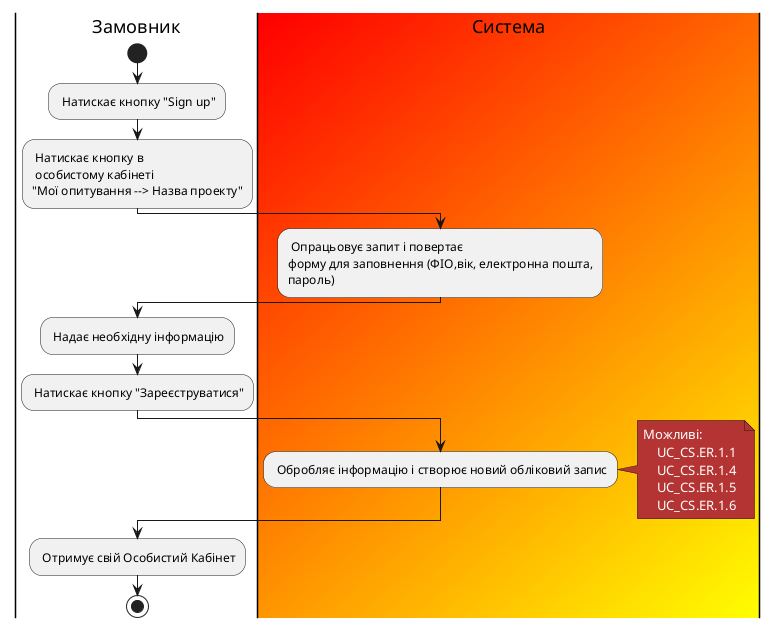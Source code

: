 @startuml
skinparam ArchimateBackgroundColor #ffffff
skinparam	shadowing false
skinparam Note {
	BackgroundColor #B43434
	FontColor #ffffff
}
|Замовник|

start

: Натискає кнопку "Sign up";

: Натискає кнопку в\n особистому кабінеті \n"Мої опитування --> Назва проекту";

|#Red/Yellow|Система| 
: Опрацьовує запит і повертає 
форму для заповнення (ФІО,вік, електронна пошта,
пароль); 


|Замовник|
: Надає необхідну інформацію;
: Натискає кнопку "Зареєструватися";

|#Red/Yellow|Система| 
: Обробляє інформацію і створює новий обліковий запис;
note right
Можливі:
    UC_CS.ER.1.1
    UC_CS.ER.1.4 
    UC_CS.ER.1.5
    UC_CS.ER.1.6
end note
|Замовник|
: Отримує свій Особистий Кабінет;

stop;

